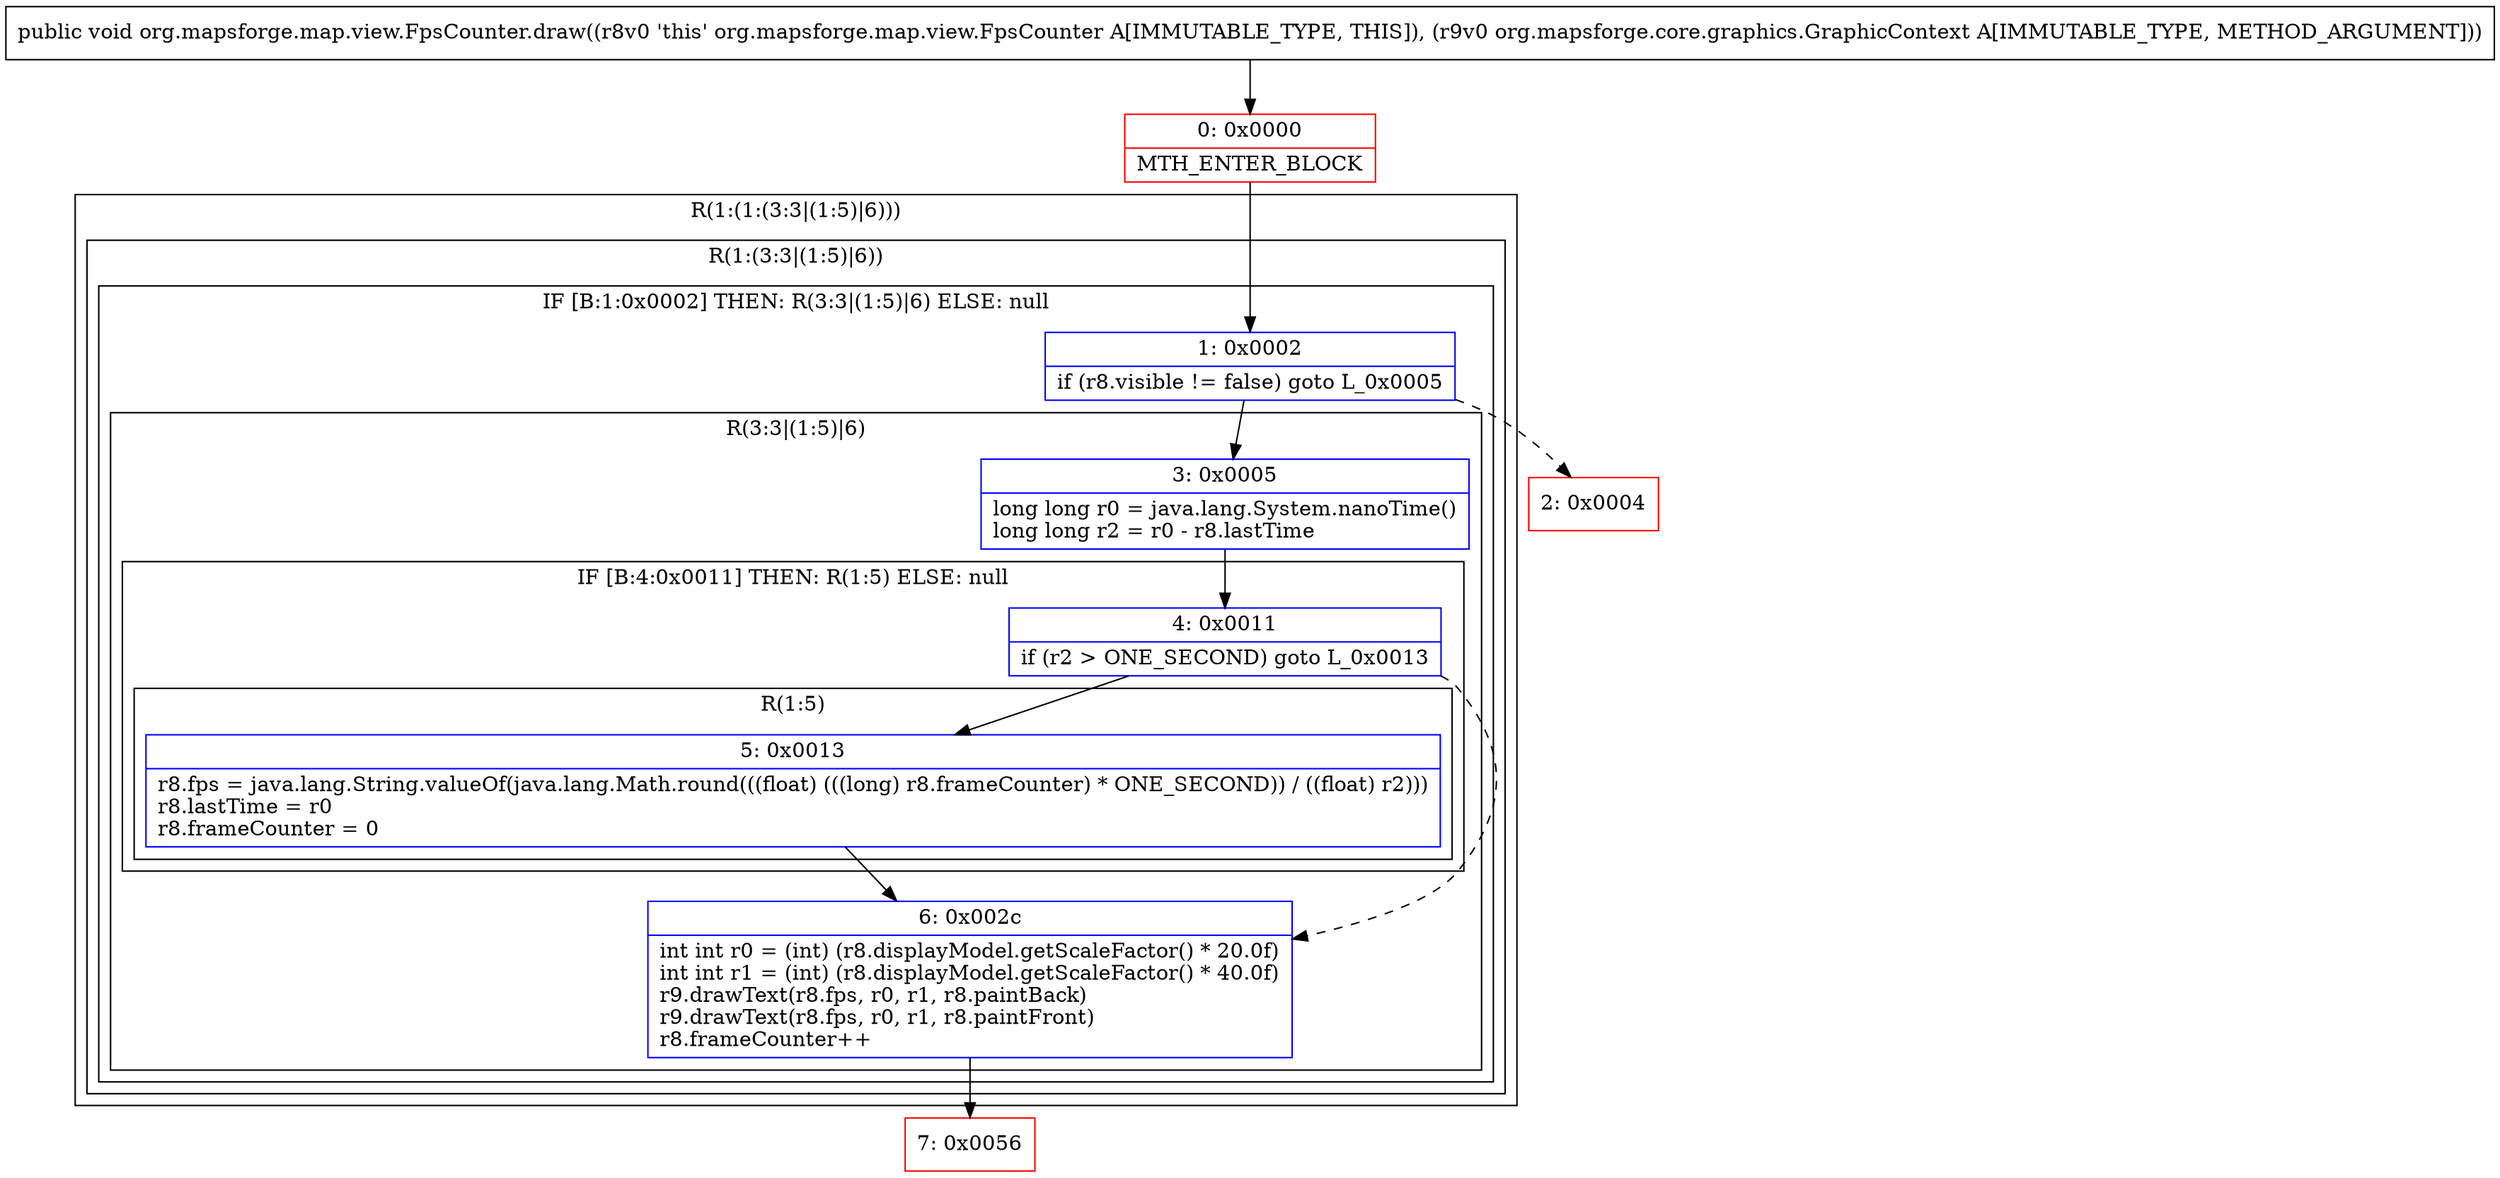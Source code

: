 digraph "CFG fororg.mapsforge.map.view.FpsCounter.draw(Lorg\/mapsforge\/core\/graphics\/GraphicContext;)V" {
subgraph cluster_Region_1299580540 {
label = "R(1:(1:(3:3|(1:5)|6)))";
node [shape=record,color=blue];
subgraph cluster_Region_780750175 {
label = "R(1:(3:3|(1:5)|6))";
node [shape=record,color=blue];
subgraph cluster_IfRegion_133334641 {
label = "IF [B:1:0x0002] THEN: R(3:3|(1:5)|6) ELSE: null";
node [shape=record,color=blue];
Node_1 [shape=record,label="{1\:\ 0x0002|if (r8.visible != false) goto L_0x0005\l}"];
subgraph cluster_Region_887765890 {
label = "R(3:3|(1:5)|6)";
node [shape=record,color=blue];
Node_3 [shape=record,label="{3\:\ 0x0005|long long r0 = java.lang.System.nanoTime()\llong long r2 = r0 \- r8.lastTime\l}"];
subgraph cluster_IfRegion_594460400 {
label = "IF [B:4:0x0011] THEN: R(1:5) ELSE: null";
node [shape=record,color=blue];
Node_4 [shape=record,label="{4\:\ 0x0011|if (r2 \> ONE_SECOND) goto L_0x0013\l}"];
subgraph cluster_Region_261356318 {
label = "R(1:5)";
node [shape=record,color=blue];
Node_5 [shape=record,label="{5\:\ 0x0013|r8.fps = java.lang.String.valueOf(java.lang.Math.round(((float) (((long) r8.frameCounter) * ONE_SECOND)) \/ ((float) r2)))\lr8.lastTime = r0\lr8.frameCounter = 0\l}"];
}
}
Node_6 [shape=record,label="{6\:\ 0x002c|int int r0 = (int) (r8.displayModel.getScaleFactor() * 20.0f)\lint int r1 = (int) (r8.displayModel.getScaleFactor() * 40.0f)\lr9.drawText(r8.fps, r0, r1, r8.paintBack)\lr9.drawText(r8.fps, r0, r1, r8.paintFront)\lr8.frameCounter++\l}"];
}
}
}
}
Node_0 [shape=record,color=red,label="{0\:\ 0x0000|MTH_ENTER_BLOCK\l}"];
Node_2 [shape=record,color=red,label="{2\:\ 0x0004}"];
Node_7 [shape=record,color=red,label="{7\:\ 0x0056}"];
MethodNode[shape=record,label="{public void org.mapsforge.map.view.FpsCounter.draw((r8v0 'this' org.mapsforge.map.view.FpsCounter A[IMMUTABLE_TYPE, THIS]), (r9v0 org.mapsforge.core.graphics.GraphicContext A[IMMUTABLE_TYPE, METHOD_ARGUMENT])) }"];
MethodNode -> Node_0;
Node_1 -> Node_2[style=dashed];
Node_1 -> Node_3;
Node_3 -> Node_4;
Node_4 -> Node_5;
Node_4 -> Node_6[style=dashed];
Node_5 -> Node_6;
Node_6 -> Node_7;
Node_0 -> Node_1;
}

